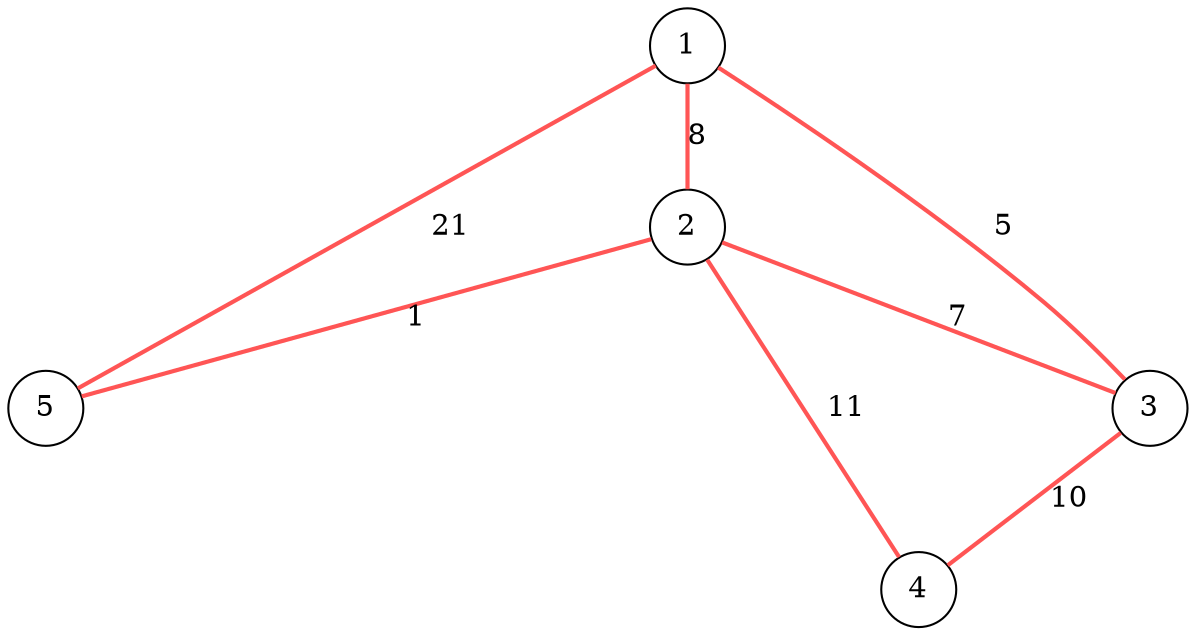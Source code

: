 graph G{
  nodesep = 2.0;
  edge [color="#ff5555"];
 1 -- 2 [style=bold,label="8"];
 1 -- 5 [style=bold,label="21"];
 2 -- 3 [style=bold,label="7"];
 2 -- 5 [style=bold,label="1"];
 3 -- 4 [style=bold,label="10"];
 2 -- 4 [style=bold,label="11"];
 1 -- 3 [style=bold,label="5"];
  4 [shape=circle];
  3 [shape=circle];
  5 [shape=circle];
  2 [shape=circle];
  1 [shape=circle];
}
